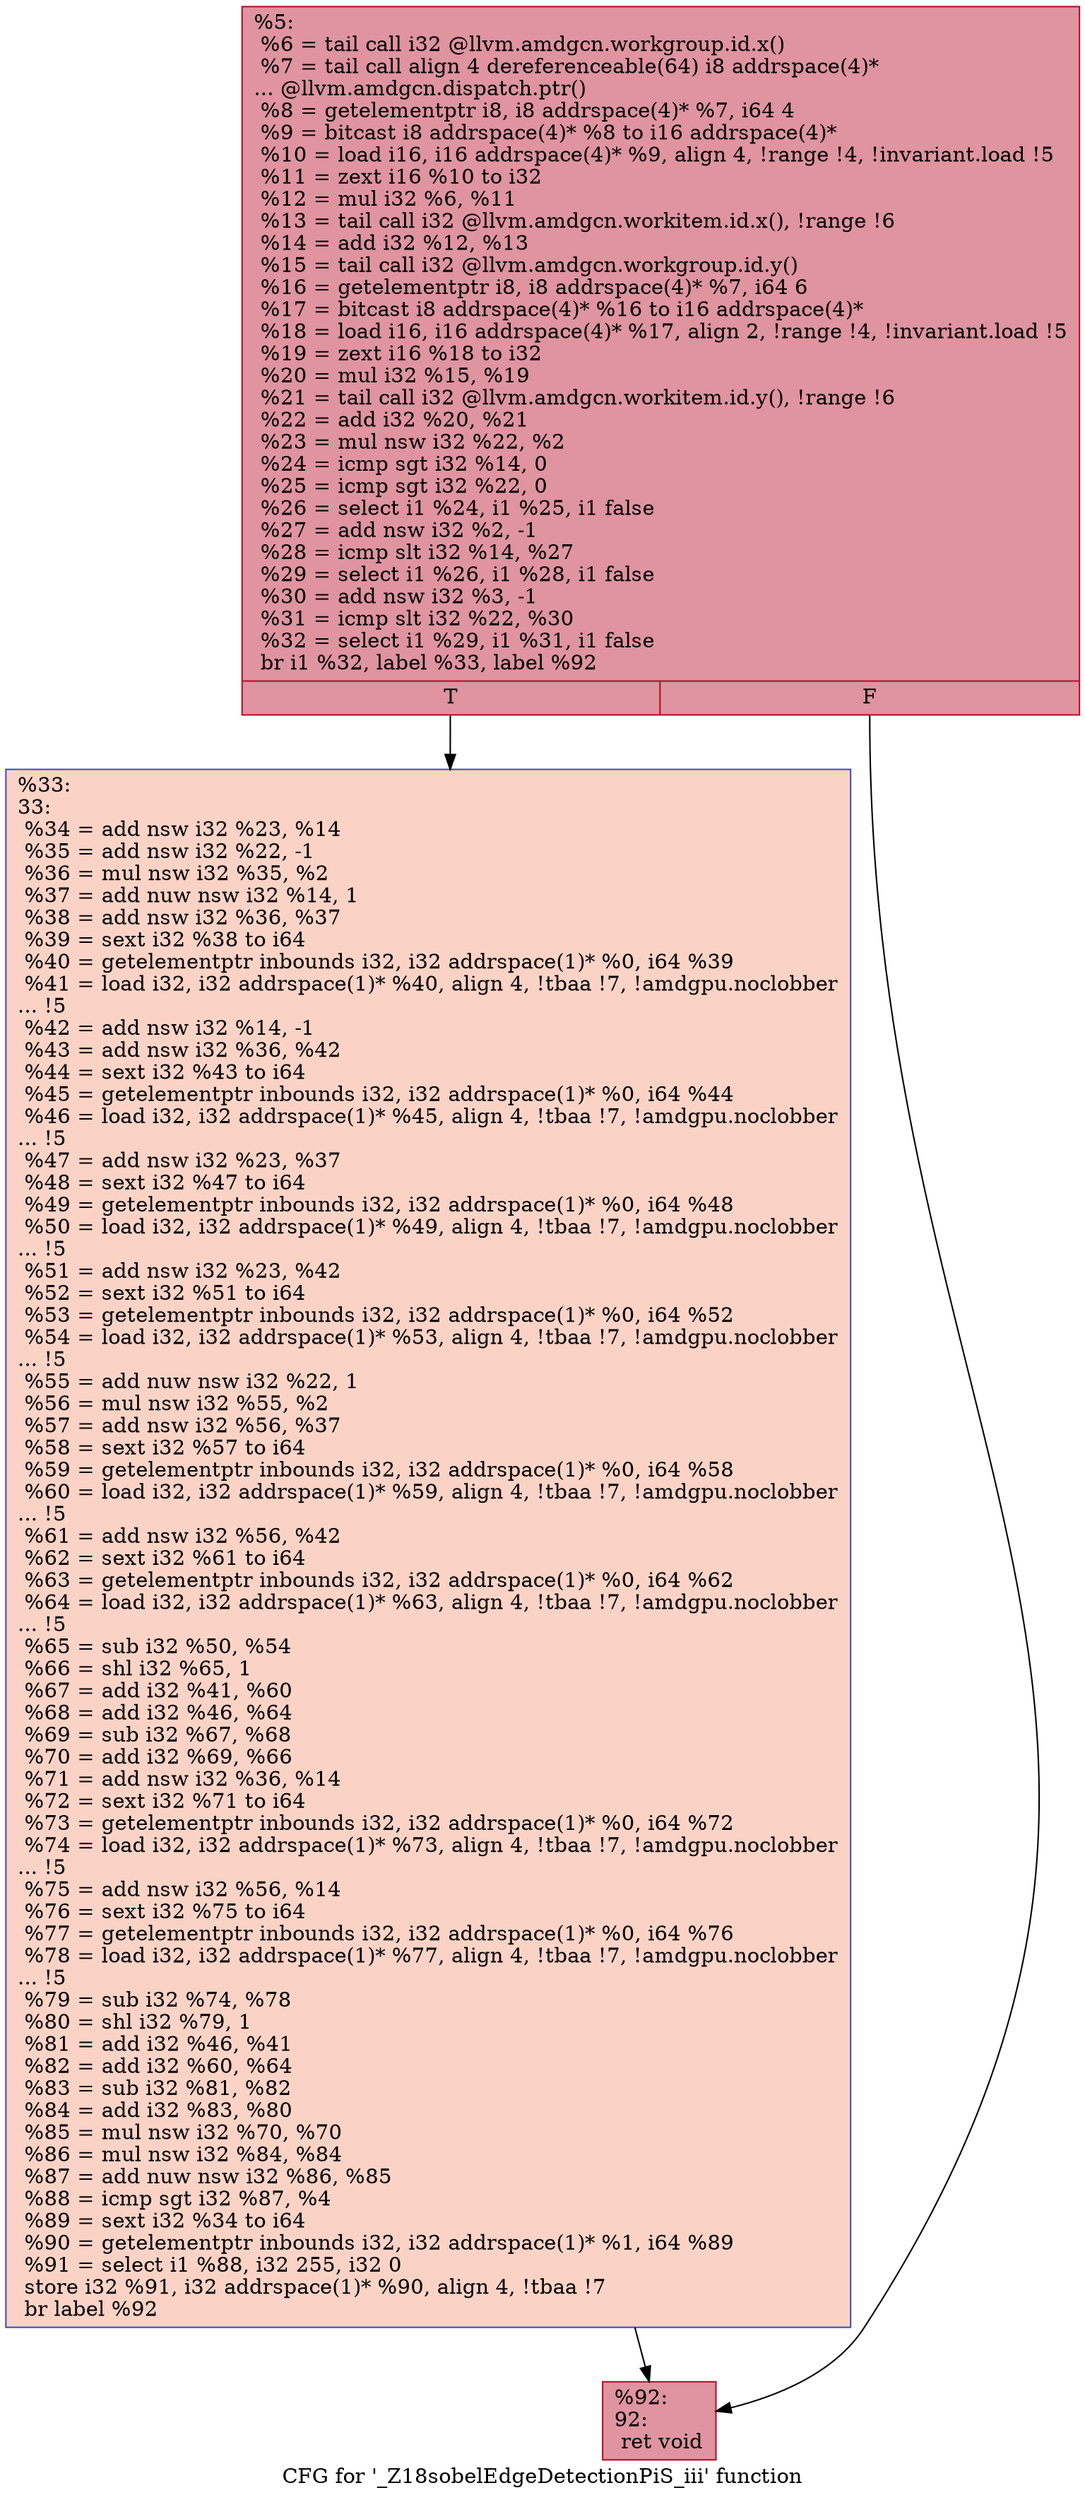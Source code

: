 digraph "CFG for '_Z18sobelEdgeDetectionPiS_iii' function" {
	label="CFG for '_Z18sobelEdgeDetectionPiS_iii' function";

	Node0x6039cc0 [shape=record,color="#b70d28ff", style=filled, fillcolor="#b70d2870",label="{%5:\l  %6 = tail call i32 @llvm.amdgcn.workgroup.id.x()\l  %7 = tail call align 4 dereferenceable(64) i8 addrspace(4)*\l... @llvm.amdgcn.dispatch.ptr()\l  %8 = getelementptr i8, i8 addrspace(4)* %7, i64 4\l  %9 = bitcast i8 addrspace(4)* %8 to i16 addrspace(4)*\l  %10 = load i16, i16 addrspace(4)* %9, align 4, !range !4, !invariant.load !5\l  %11 = zext i16 %10 to i32\l  %12 = mul i32 %6, %11\l  %13 = tail call i32 @llvm.amdgcn.workitem.id.x(), !range !6\l  %14 = add i32 %12, %13\l  %15 = tail call i32 @llvm.amdgcn.workgroup.id.y()\l  %16 = getelementptr i8, i8 addrspace(4)* %7, i64 6\l  %17 = bitcast i8 addrspace(4)* %16 to i16 addrspace(4)*\l  %18 = load i16, i16 addrspace(4)* %17, align 2, !range !4, !invariant.load !5\l  %19 = zext i16 %18 to i32\l  %20 = mul i32 %15, %19\l  %21 = tail call i32 @llvm.amdgcn.workitem.id.y(), !range !6\l  %22 = add i32 %20, %21\l  %23 = mul nsw i32 %22, %2\l  %24 = icmp sgt i32 %14, 0\l  %25 = icmp sgt i32 %22, 0\l  %26 = select i1 %24, i1 %25, i1 false\l  %27 = add nsw i32 %2, -1\l  %28 = icmp slt i32 %14, %27\l  %29 = select i1 %26, i1 %28, i1 false\l  %30 = add nsw i32 %3, -1\l  %31 = icmp slt i32 %22, %30\l  %32 = select i1 %29, i1 %31, i1 false\l  br i1 %32, label %33, label %92\l|{<s0>T|<s1>F}}"];
	Node0x6039cc0:s0 -> Node0x603bd70;
	Node0x6039cc0:s1 -> Node0x603be00;
	Node0x603bd70 [shape=record,color="#3d50c3ff", style=filled, fillcolor="#f59c7d70",label="{%33:\l33:                                               \l  %34 = add nsw i32 %23, %14\l  %35 = add nsw i32 %22, -1\l  %36 = mul nsw i32 %35, %2\l  %37 = add nuw nsw i32 %14, 1\l  %38 = add nsw i32 %36, %37\l  %39 = sext i32 %38 to i64\l  %40 = getelementptr inbounds i32, i32 addrspace(1)* %0, i64 %39\l  %41 = load i32, i32 addrspace(1)* %40, align 4, !tbaa !7, !amdgpu.noclobber\l... !5\l  %42 = add nsw i32 %14, -1\l  %43 = add nsw i32 %36, %42\l  %44 = sext i32 %43 to i64\l  %45 = getelementptr inbounds i32, i32 addrspace(1)* %0, i64 %44\l  %46 = load i32, i32 addrspace(1)* %45, align 4, !tbaa !7, !amdgpu.noclobber\l... !5\l  %47 = add nsw i32 %23, %37\l  %48 = sext i32 %47 to i64\l  %49 = getelementptr inbounds i32, i32 addrspace(1)* %0, i64 %48\l  %50 = load i32, i32 addrspace(1)* %49, align 4, !tbaa !7, !amdgpu.noclobber\l... !5\l  %51 = add nsw i32 %23, %42\l  %52 = sext i32 %51 to i64\l  %53 = getelementptr inbounds i32, i32 addrspace(1)* %0, i64 %52\l  %54 = load i32, i32 addrspace(1)* %53, align 4, !tbaa !7, !amdgpu.noclobber\l... !5\l  %55 = add nuw nsw i32 %22, 1\l  %56 = mul nsw i32 %55, %2\l  %57 = add nsw i32 %56, %37\l  %58 = sext i32 %57 to i64\l  %59 = getelementptr inbounds i32, i32 addrspace(1)* %0, i64 %58\l  %60 = load i32, i32 addrspace(1)* %59, align 4, !tbaa !7, !amdgpu.noclobber\l... !5\l  %61 = add nsw i32 %56, %42\l  %62 = sext i32 %61 to i64\l  %63 = getelementptr inbounds i32, i32 addrspace(1)* %0, i64 %62\l  %64 = load i32, i32 addrspace(1)* %63, align 4, !tbaa !7, !amdgpu.noclobber\l... !5\l  %65 = sub i32 %50, %54\l  %66 = shl i32 %65, 1\l  %67 = add i32 %41, %60\l  %68 = add i32 %46, %64\l  %69 = sub i32 %67, %68\l  %70 = add i32 %69, %66\l  %71 = add nsw i32 %36, %14\l  %72 = sext i32 %71 to i64\l  %73 = getelementptr inbounds i32, i32 addrspace(1)* %0, i64 %72\l  %74 = load i32, i32 addrspace(1)* %73, align 4, !tbaa !7, !amdgpu.noclobber\l... !5\l  %75 = add nsw i32 %56, %14\l  %76 = sext i32 %75 to i64\l  %77 = getelementptr inbounds i32, i32 addrspace(1)* %0, i64 %76\l  %78 = load i32, i32 addrspace(1)* %77, align 4, !tbaa !7, !amdgpu.noclobber\l... !5\l  %79 = sub i32 %74, %78\l  %80 = shl i32 %79, 1\l  %81 = add i32 %46, %41\l  %82 = add i32 %60, %64\l  %83 = sub i32 %81, %82\l  %84 = add i32 %83, %80\l  %85 = mul nsw i32 %70, %70\l  %86 = mul nsw i32 %84, %84\l  %87 = add nuw nsw i32 %86, %85\l  %88 = icmp sgt i32 %87, %4\l  %89 = sext i32 %34 to i64\l  %90 = getelementptr inbounds i32, i32 addrspace(1)* %1, i64 %89\l  %91 = select i1 %88, i32 255, i32 0\l  store i32 %91, i32 addrspace(1)* %90, align 4, !tbaa !7\l  br label %92\l}"];
	Node0x603bd70 -> Node0x603be00;
	Node0x603be00 [shape=record,color="#b70d28ff", style=filled, fillcolor="#b70d2870",label="{%92:\l92:                                               \l  ret void\l}"];
}
